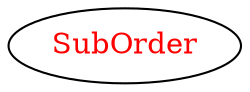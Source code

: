 digraph dependencyGraph {
 concentrate=true;
 ranksep="2.0";
 rankdir="LR"; 
 splines="ortho";
"SubOrder" [fontcolor="red"];
}